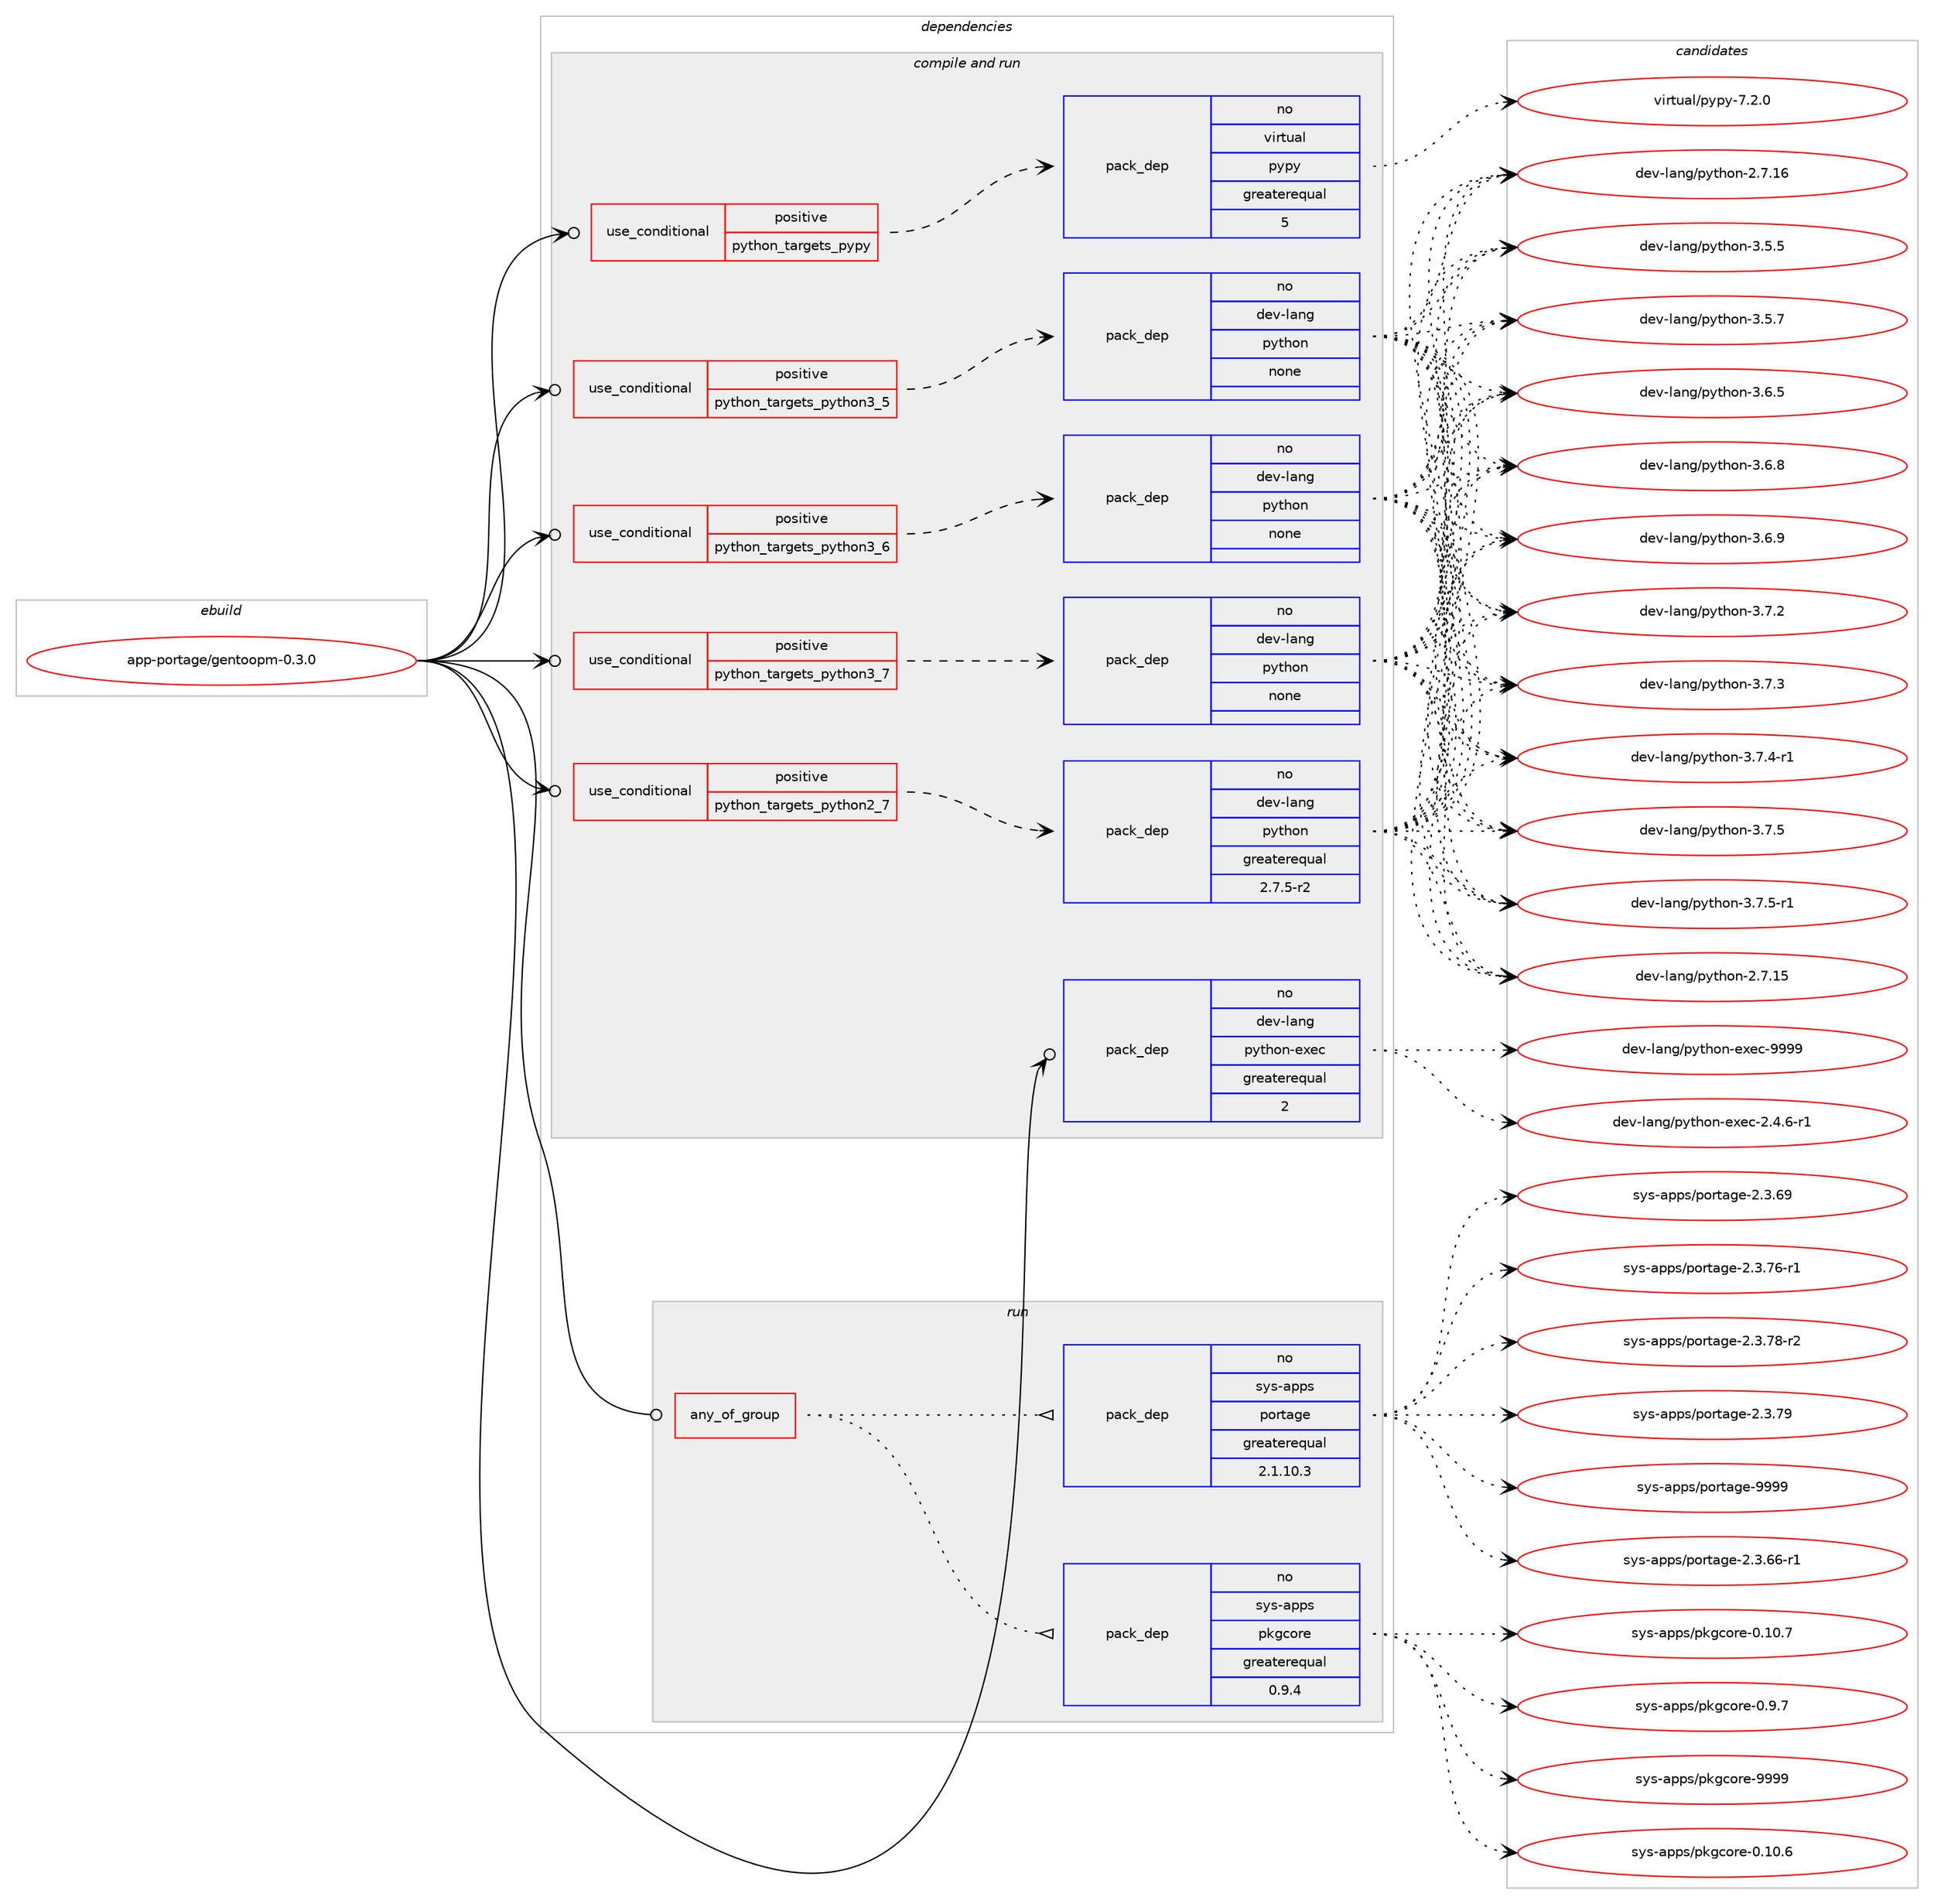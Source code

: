 digraph prolog {

# *************
# Graph options
# *************

newrank=true;
concentrate=true;
compound=true;
graph [rankdir=LR,fontname=Helvetica,fontsize=10,ranksep=1.5];#, ranksep=2.5, nodesep=0.2];
edge  [arrowhead=vee];
node  [fontname=Helvetica,fontsize=10];

# **********
# The ebuild
# **********

subgraph cluster_leftcol {
color=gray;
rank=same;
label=<<i>ebuild</i>>;
id [label="app-portage/gentoopm-0.3.0", color=red, width=4, href="../app-portage/gentoopm-0.3.0.svg"];
}

# ****************
# The dependencies
# ****************

subgraph cluster_midcol {
color=gray;
label=<<i>dependencies</i>>;
subgraph cluster_compile {
fillcolor="#eeeeee";
style=filled;
label=<<i>compile</i>>;
}
subgraph cluster_compileandrun {
fillcolor="#eeeeee";
style=filled;
label=<<i>compile and run</i>>;
subgraph cond120686 {
dependency505708 [label=<<TABLE BORDER="0" CELLBORDER="1" CELLSPACING="0" CELLPADDING="4"><TR><TD ROWSPAN="3" CELLPADDING="10">use_conditional</TD></TR><TR><TD>positive</TD></TR><TR><TD>python_targets_pypy</TD></TR></TABLE>>, shape=none, color=red];
subgraph pack375891 {
dependency505709 [label=<<TABLE BORDER="0" CELLBORDER="1" CELLSPACING="0" CELLPADDING="4" WIDTH="220"><TR><TD ROWSPAN="6" CELLPADDING="30">pack_dep</TD></TR><TR><TD WIDTH="110">no</TD></TR><TR><TD>virtual</TD></TR><TR><TD>pypy</TD></TR><TR><TD>greaterequal</TD></TR><TR><TD>5</TD></TR></TABLE>>, shape=none, color=blue];
}
dependency505708:e -> dependency505709:w [weight=20,style="dashed",arrowhead="vee"];
}
id:e -> dependency505708:w [weight=20,style="solid",arrowhead="odotvee"];
subgraph cond120687 {
dependency505710 [label=<<TABLE BORDER="0" CELLBORDER="1" CELLSPACING="0" CELLPADDING="4"><TR><TD ROWSPAN="3" CELLPADDING="10">use_conditional</TD></TR><TR><TD>positive</TD></TR><TR><TD>python_targets_python2_7</TD></TR></TABLE>>, shape=none, color=red];
subgraph pack375892 {
dependency505711 [label=<<TABLE BORDER="0" CELLBORDER="1" CELLSPACING="0" CELLPADDING="4" WIDTH="220"><TR><TD ROWSPAN="6" CELLPADDING="30">pack_dep</TD></TR><TR><TD WIDTH="110">no</TD></TR><TR><TD>dev-lang</TD></TR><TR><TD>python</TD></TR><TR><TD>greaterequal</TD></TR><TR><TD>2.7.5-r2</TD></TR></TABLE>>, shape=none, color=blue];
}
dependency505710:e -> dependency505711:w [weight=20,style="dashed",arrowhead="vee"];
}
id:e -> dependency505710:w [weight=20,style="solid",arrowhead="odotvee"];
subgraph cond120688 {
dependency505712 [label=<<TABLE BORDER="0" CELLBORDER="1" CELLSPACING="0" CELLPADDING="4"><TR><TD ROWSPAN="3" CELLPADDING="10">use_conditional</TD></TR><TR><TD>positive</TD></TR><TR><TD>python_targets_python3_5</TD></TR></TABLE>>, shape=none, color=red];
subgraph pack375893 {
dependency505713 [label=<<TABLE BORDER="0" CELLBORDER="1" CELLSPACING="0" CELLPADDING="4" WIDTH="220"><TR><TD ROWSPAN="6" CELLPADDING="30">pack_dep</TD></TR><TR><TD WIDTH="110">no</TD></TR><TR><TD>dev-lang</TD></TR><TR><TD>python</TD></TR><TR><TD>none</TD></TR><TR><TD></TD></TR></TABLE>>, shape=none, color=blue];
}
dependency505712:e -> dependency505713:w [weight=20,style="dashed",arrowhead="vee"];
}
id:e -> dependency505712:w [weight=20,style="solid",arrowhead="odotvee"];
subgraph cond120689 {
dependency505714 [label=<<TABLE BORDER="0" CELLBORDER="1" CELLSPACING="0" CELLPADDING="4"><TR><TD ROWSPAN="3" CELLPADDING="10">use_conditional</TD></TR><TR><TD>positive</TD></TR><TR><TD>python_targets_python3_6</TD></TR></TABLE>>, shape=none, color=red];
subgraph pack375894 {
dependency505715 [label=<<TABLE BORDER="0" CELLBORDER="1" CELLSPACING="0" CELLPADDING="4" WIDTH="220"><TR><TD ROWSPAN="6" CELLPADDING="30">pack_dep</TD></TR><TR><TD WIDTH="110">no</TD></TR><TR><TD>dev-lang</TD></TR><TR><TD>python</TD></TR><TR><TD>none</TD></TR><TR><TD></TD></TR></TABLE>>, shape=none, color=blue];
}
dependency505714:e -> dependency505715:w [weight=20,style="dashed",arrowhead="vee"];
}
id:e -> dependency505714:w [weight=20,style="solid",arrowhead="odotvee"];
subgraph cond120690 {
dependency505716 [label=<<TABLE BORDER="0" CELLBORDER="1" CELLSPACING="0" CELLPADDING="4"><TR><TD ROWSPAN="3" CELLPADDING="10">use_conditional</TD></TR><TR><TD>positive</TD></TR><TR><TD>python_targets_python3_7</TD></TR></TABLE>>, shape=none, color=red];
subgraph pack375895 {
dependency505717 [label=<<TABLE BORDER="0" CELLBORDER="1" CELLSPACING="0" CELLPADDING="4" WIDTH="220"><TR><TD ROWSPAN="6" CELLPADDING="30">pack_dep</TD></TR><TR><TD WIDTH="110">no</TD></TR><TR><TD>dev-lang</TD></TR><TR><TD>python</TD></TR><TR><TD>none</TD></TR><TR><TD></TD></TR></TABLE>>, shape=none, color=blue];
}
dependency505716:e -> dependency505717:w [weight=20,style="dashed",arrowhead="vee"];
}
id:e -> dependency505716:w [weight=20,style="solid",arrowhead="odotvee"];
subgraph pack375896 {
dependency505718 [label=<<TABLE BORDER="0" CELLBORDER="1" CELLSPACING="0" CELLPADDING="4" WIDTH="220"><TR><TD ROWSPAN="6" CELLPADDING="30">pack_dep</TD></TR><TR><TD WIDTH="110">no</TD></TR><TR><TD>dev-lang</TD></TR><TR><TD>python-exec</TD></TR><TR><TD>greaterequal</TD></TR><TR><TD>2</TD></TR></TABLE>>, shape=none, color=blue];
}
id:e -> dependency505718:w [weight=20,style="solid",arrowhead="odotvee"];
}
subgraph cluster_run {
fillcolor="#eeeeee";
style=filled;
label=<<i>run</i>>;
subgraph any8815 {
dependency505719 [label=<<TABLE BORDER="0" CELLBORDER="1" CELLSPACING="0" CELLPADDING="4"><TR><TD CELLPADDING="10">any_of_group</TD></TR></TABLE>>, shape=none, color=red];subgraph pack375897 {
dependency505720 [label=<<TABLE BORDER="0" CELLBORDER="1" CELLSPACING="0" CELLPADDING="4" WIDTH="220"><TR><TD ROWSPAN="6" CELLPADDING="30">pack_dep</TD></TR><TR><TD WIDTH="110">no</TD></TR><TR><TD>sys-apps</TD></TR><TR><TD>pkgcore</TD></TR><TR><TD>greaterequal</TD></TR><TR><TD>0.9.4</TD></TR></TABLE>>, shape=none, color=blue];
}
dependency505719:e -> dependency505720:w [weight=20,style="dotted",arrowhead="oinv"];
subgraph pack375898 {
dependency505721 [label=<<TABLE BORDER="0" CELLBORDER="1" CELLSPACING="0" CELLPADDING="4" WIDTH="220"><TR><TD ROWSPAN="6" CELLPADDING="30">pack_dep</TD></TR><TR><TD WIDTH="110">no</TD></TR><TR><TD>sys-apps</TD></TR><TR><TD>portage</TD></TR><TR><TD>greaterequal</TD></TR><TR><TD>2.1.10.3</TD></TR></TABLE>>, shape=none, color=blue];
}
dependency505719:e -> dependency505721:w [weight=20,style="dotted",arrowhead="oinv"];
}
id:e -> dependency505719:w [weight=20,style="solid",arrowhead="odot"];
}
}

# **************
# The candidates
# **************

subgraph cluster_choices {
rank=same;
color=gray;
label=<<i>candidates</i>>;

subgraph choice375891 {
color=black;
nodesep=1;
choice1181051141161179710847112121112121455546504648 [label="virtual/pypy-7.2.0", color=red, width=4,href="../virtual/pypy-7.2.0.svg"];
dependency505709:e -> choice1181051141161179710847112121112121455546504648:w [style=dotted,weight="100"];
}
subgraph choice375892 {
color=black;
nodesep=1;
choice10010111845108971101034711212111610411111045504655464953 [label="dev-lang/python-2.7.15", color=red, width=4,href="../dev-lang/python-2.7.15.svg"];
choice10010111845108971101034711212111610411111045504655464954 [label="dev-lang/python-2.7.16", color=red, width=4,href="../dev-lang/python-2.7.16.svg"];
choice100101118451089711010347112121116104111110455146534653 [label="dev-lang/python-3.5.5", color=red, width=4,href="../dev-lang/python-3.5.5.svg"];
choice100101118451089711010347112121116104111110455146534655 [label="dev-lang/python-3.5.7", color=red, width=4,href="../dev-lang/python-3.5.7.svg"];
choice100101118451089711010347112121116104111110455146544653 [label="dev-lang/python-3.6.5", color=red, width=4,href="../dev-lang/python-3.6.5.svg"];
choice100101118451089711010347112121116104111110455146544656 [label="dev-lang/python-3.6.8", color=red, width=4,href="../dev-lang/python-3.6.8.svg"];
choice100101118451089711010347112121116104111110455146544657 [label="dev-lang/python-3.6.9", color=red, width=4,href="../dev-lang/python-3.6.9.svg"];
choice100101118451089711010347112121116104111110455146554650 [label="dev-lang/python-3.7.2", color=red, width=4,href="../dev-lang/python-3.7.2.svg"];
choice100101118451089711010347112121116104111110455146554651 [label="dev-lang/python-3.7.3", color=red, width=4,href="../dev-lang/python-3.7.3.svg"];
choice1001011184510897110103471121211161041111104551465546524511449 [label="dev-lang/python-3.7.4-r1", color=red, width=4,href="../dev-lang/python-3.7.4-r1.svg"];
choice100101118451089711010347112121116104111110455146554653 [label="dev-lang/python-3.7.5", color=red, width=4,href="../dev-lang/python-3.7.5.svg"];
choice1001011184510897110103471121211161041111104551465546534511449 [label="dev-lang/python-3.7.5-r1", color=red, width=4,href="../dev-lang/python-3.7.5-r1.svg"];
dependency505711:e -> choice10010111845108971101034711212111610411111045504655464953:w [style=dotted,weight="100"];
dependency505711:e -> choice10010111845108971101034711212111610411111045504655464954:w [style=dotted,weight="100"];
dependency505711:e -> choice100101118451089711010347112121116104111110455146534653:w [style=dotted,weight="100"];
dependency505711:e -> choice100101118451089711010347112121116104111110455146534655:w [style=dotted,weight="100"];
dependency505711:e -> choice100101118451089711010347112121116104111110455146544653:w [style=dotted,weight="100"];
dependency505711:e -> choice100101118451089711010347112121116104111110455146544656:w [style=dotted,weight="100"];
dependency505711:e -> choice100101118451089711010347112121116104111110455146544657:w [style=dotted,weight="100"];
dependency505711:e -> choice100101118451089711010347112121116104111110455146554650:w [style=dotted,weight="100"];
dependency505711:e -> choice100101118451089711010347112121116104111110455146554651:w [style=dotted,weight="100"];
dependency505711:e -> choice1001011184510897110103471121211161041111104551465546524511449:w [style=dotted,weight="100"];
dependency505711:e -> choice100101118451089711010347112121116104111110455146554653:w [style=dotted,weight="100"];
dependency505711:e -> choice1001011184510897110103471121211161041111104551465546534511449:w [style=dotted,weight="100"];
}
subgraph choice375893 {
color=black;
nodesep=1;
choice10010111845108971101034711212111610411111045504655464953 [label="dev-lang/python-2.7.15", color=red, width=4,href="../dev-lang/python-2.7.15.svg"];
choice10010111845108971101034711212111610411111045504655464954 [label="dev-lang/python-2.7.16", color=red, width=4,href="../dev-lang/python-2.7.16.svg"];
choice100101118451089711010347112121116104111110455146534653 [label="dev-lang/python-3.5.5", color=red, width=4,href="../dev-lang/python-3.5.5.svg"];
choice100101118451089711010347112121116104111110455146534655 [label="dev-lang/python-3.5.7", color=red, width=4,href="../dev-lang/python-3.5.7.svg"];
choice100101118451089711010347112121116104111110455146544653 [label="dev-lang/python-3.6.5", color=red, width=4,href="../dev-lang/python-3.6.5.svg"];
choice100101118451089711010347112121116104111110455146544656 [label="dev-lang/python-3.6.8", color=red, width=4,href="../dev-lang/python-3.6.8.svg"];
choice100101118451089711010347112121116104111110455146544657 [label="dev-lang/python-3.6.9", color=red, width=4,href="../dev-lang/python-3.6.9.svg"];
choice100101118451089711010347112121116104111110455146554650 [label="dev-lang/python-3.7.2", color=red, width=4,href="../dev-lang/python-3.7.2.svg"];
choice100101118451089711010347112121116104111110455146554651 [label="dev-lang/python-3.7.3", color=red, width=4,href="../dev-lang/python-3.7.3.svg"];
choice1001011184510897110103471121211161041111104551465546524511449 [label="dev-lang/python-3.7.4-r1", color=red, width=4,href="../dev-lang/python-3.7.4-r1.svg"];
choice100101118451089711010347112121116104111110455146554653 [label="dev-lang/python-3.7.5", color=red, width=4,href="../dev-lang/python-3.7.5.svg"];
choice1001011184510897110103471121211161041111104551465546534511449 [label="dev-lang/python-3.7.5-r1", color=red, width=4,href="../dev-lang/python-3.7.5-r1.svg"];
dependency505713:e -> choice10010111845108971101034711212111610411111045504655464953:w [style=dotted,weight="100"];
dependency505713:e -> choice10010111845108971101034711212111610411111045504655464954:w [style=dotted,weight="100"];
dependency505713:e -> choice100101118451089711010347112121116104111110455146534653:w [style=dotted,weight="100"];
dependency505713:e -> choice100101118451089711010347112121116104111110455146534655:w [style=dotted,weight="100"];
dependency505713:e -> choice100101118451089711010347112121116104111110455146544653:w [style=dotted,weight="100"];
dependency505713:e -> choice100101118451089711010347112121116104111110455146544656:w [style=dotted,weight="100"];
dependency505713:e -> choice100101118451089711010347112121116104111110455146544657:w [style=dotted,weight="100"];
dependency505713:e -> choice100101118451089711010347112121116104111110455146554650:w [style=dotted,weight="100"];
dependency505713:e -> choice100101118451089711010347112121116104111110455146554651:w [style=dotted,weight="100"];
dependency505713:e -> choice1001011184510897110103471121211161041111104551465546524511449:w [style=dotted,weight="100"];
dependency505713:e -> choice100101118451089711010347112121116104111110455146554653:w [style=dotted,weight="100"];
dependency505713:e -> choice1001011184510897110103471121211161041111104551465546534511449:w [style=dotted,weight="100"];
}
subgraph choice375894 {
color=black;
nodesep=1;
choice10010111845108971101034711212111610411111045504655464953 [label="dev-lang/python-2.7.15", color=red, width=4,href="../dev-lang/python-2.7.15.svg"];
choice10010111845108971101034711212111610411111045504655464954 [label="dev-lang/python-2.7.16", color=red, width=4,href="../dev-lang/python-2.7.16.svg"];
choice100101118451089711010347112121116104111110455146534653 [label="dev-lang/python-3.5.5", color=red, width=4,href="../dev-lang/python-3.5.5.svg"];
choice100101118451089711010347112121116104111110455146534655 [label="dev-lang/python-3.5.7", color=red, width=4,href="../dev-lang/python-3.5.7.svg"];
choice100101118451089711010347112121116104111110455146544653 [label="dev-lang/python-3.6.5", color=red, width=4,href="../dev-lang/python-3.6.5.svg"];
choice100101118451089711010347112121116104111110455146544656 [label="dev-lang/python-3.6.8", color=red, width=4,href="../dev-lang/python-3.6.8.svg"];
choice100101118451089711010347112121116104111110455146544657 [label="dev-lang/python-3.6.9", color=red, width=4,href="../dev-lang/python-3.6.9.svg"];
choice100101118451089711010347112121116104111110455146554650 [label="dev-lang/python-3.7.2", color=red, width=4,href="../dev-lang/python-3.7.2.svg"];
choice100101118451089711010347112121116104111110455146554651 [label="dev-lang/python-3.7.3", color=red, width=4,href="../dev-lang/python-3.7.3.svg"];
choice1001011184510897110103471121211161041111104551465546524511449 [label="dev-lang/python-3.7.4-r1", color=red, width=4,href="../dev-lang/python-3.7.4-r1.svg"];
choice100101118451089711010347112121116104111110455146554653 [label="dev-lang/python-3.7.5", color=red, width=4,href="../dev-lang/python-3.7.5.svg"];
choice1001011184510897110103471121211161041111104551465546534511449 [label="dev-lang/python-3.7.5-r1", color=red, width=4,href="../dev-lang/python-3.7.5-r1.svg"];
dependency505715:e -> choice10010111845108971101034711212111610411111045504655464953:w [style=dotted,weight="100"];
dependency505715:e -> choice10010111845108971101034711212111610411111045504655464954:w [style=dotted,weight="100"];
dependency505715:e -> choice100101118451089711010347112121116104111110455146534653:w [style=dotted,weight="100"];
dependency505715:e -> choice100101118451089711010347112121116104111110455146534655:w [style=dotted,weight="100"];
dependency505715:e -> choice100101118451089711010347112121116104111110455146544653:w [style=dotted,weight="100"];
dependency505715:e -> choice100101118451089711010347112121116104111110455146544656:w [style=dotted,weight="100"];
dependency505715:e -> choice100101118451089711010347112121116104111110455146544657:w [style=dotted,weight="100"];
dependency505715:e -> choice100101118451089711010347112121116104111110455146554650:w [style=dotted,weight="100"];
dependency505715:e -> choice100101118451089711010347112121116104111110455146554651:w [style=dotted,weight="100"];
dependency505715:e -> choice1001011184510897110103471121211161041111104551465546524511449:w [style=dotted,weight="100"];
dependency505715:e -> choice100101118451089711010347112121116104111110455146554653:w [style=dotted,weight="100"];
dependency505715:e -> choice1001011184510897110103471121211161041111104551465546534511449:w [style=dotted,weight="100"];
}
subgraph choice375895 {
color=black;
nodesep=1;
choice10010111845108971101034711212111610411111045504655464953 [label="dev-lang/python-2.7.15", color=red, width=4,href="../dev-lang/python-2.7.15.svg"];
choice10010111845108971101034711212111610411111045504655464954 [label="dev-lang/python-2.7.16", color=red, width=4,href="../dev-lang/python-2.7.16.svg"];
choice100101118451089711010347112121116104111110455146534653 [label="dev-lang/python-3.5.5", color=red, width=4,href="../dev-lang/python-3.5.5.svg"];
choice100101118451089711010347112121116104111110455146534655 [label="dev-lang/python-3.5.7", color=red, width=4,href="../dev-lang/python-3.5.7.svg"];
choice100101118451089711010347112121116104111110455146544653 [label="dev-lang/python-3.6.5", color=red, width=4,href="../dev-lang/python-3.6.5.svg"];
choice100101118451089711010347112121116104111110455146544656 [label="dev-lang/python-3.6.8", color=red, width=4,href="../dev-lang/python-3.6.8.svg"];
choice100101118451089711010347112121116104111110455146544657 [label="dev-lang/python-3.6.9", color=red, width=4,href="../dev-lang/python-3.6.9.svg"];
choice100101118451089711010347112121116104111110455146554650 [label="dev-lang/python-3.7.2", color=red, width=4,href="../dev-lang/python-3.7.2.svg"];
choice100101118451089711010347112121116104111110455146554651 [label="dev-lang/python-3.7.3", color=red, width=4,href="../dev-lang/python-3.7.3.svg"];
choice1001011184510897110103471121211161041111104551465546524511449 [label="dev-lang/python-3.7.4-r1", color=red, width=4,href="../dev-lang/python-3.7.4-r1.svg"];
choice100101118451089711010347112121116104111110455146554653 [label="dev-lang/python-3.7.5", color=red, width=4,href="../dev-lang/python-3.7.5.svg"];
choice1001011184510897110103471121211161041111104551465546534511449 [label="dev-lang/python-3.7.5-r1", color=red, width=4,href="../dev-lang/python-3.7.5-r1.svg"];
dependency505717:e -> choice10010111845108971101034711212111610411111045504655464953:w [style=dotted,weight="100"];
dependency505717:e -> choice10010111845108971101034711212111610411111045504655464954:w [style=dotted,weight="100"];
dependency505717:e -> choice100101118451089711010347112121116104111110455146534653:w [style=dotted,weight="100"];
dependency505717:e -> choice100101118451089711010347112121116104111110455146534655:w [style=dotted,weight="100"];
dependency505717:e -> choice100101118451089711010347112121116104111110455146544653:w [style=dotted,weight="100"];
dependency505717:e -> choice100101118451089711010347112121116104111110455146544656:w [style=dotted,weight="100"];
dependency505717:e -> choice100101118451089711010347112121116104111110455146544657:w [style=dotted,weight="100"];
dependency505717:e -> choice100101118451089711010347112121116104111110455146554650:w [style=dotted,weight="100"];
dependency505717:e -> choice100101118451089711010347112121116104111110455146554651:w [style=dotted,weight="100"];
dependency505717:e -> choice1001011184510897110103471121211161041111104551465546524511449:w [style=dotted,weight="100"];
dependency505717:e -> choice100101118451089711010347112121116104111110455146554653:w [style=dotted,weight="100"];
dependency505717:e -> choice1001011184510897110103471121211161041111104551465546534511449:w [style=dotted,weight="100"];
}
subgraph choice375896 {
color=black;
nodesep=1;
choice10010111845108971101034711212111610411111045101120101994550465246544511449 [label="dev-lang/python-exec-2.4.6-r1", color=red, width=4,href="../dev-lang/python-exec-2.4.6-r1.svg"];
choice10010111845108971101034711212111610411111045101120101994557575757 [label="dev-lang/python-exec-9999", color=red, width=4,href="../dev-lang/python-exec-9999.svg"];
dependency505718:e -> choice10010111845108971101034711212111610411111045101120101994550465246544511449:w [style=dotted,weight="100"];
dependency505718:e -> choice10010111845108971101034711212111610411111045101120101994557575757:w [style=dotted,weight="100"];
}
subgraph choice375897 {
color=black;
nodesep=1;
choice1151211154597112112115471121071039911111410145484649484654 [label="sys-apps/pkgcore-0.10.6", color=red, width=4,href="../sys-apps/pkgcore-0.10.6.svg"];
choice1151211154597112112115471121071039911111410145484649484655 [label="sys-apps/pkgcore-0.10.7", color=red, width=4,href="../sys-apps/pkgcore-0.10.7.svg"];
choice11512111545971121121154711210710399111114101454846574655 [label="sys-apps/pkgcore-0.9.7", color=red, width=4,href="../sys-apps/pkgcore-0.9.7.svg"];
choice115121115459711211211547112107103991111141014557575757 [label="sys-apps/pkgcore-9999", color=red, width=4,href="../sys-apps/pkgcore-9999.svg"];
dependency505720:e -> choice1151211154597112112115471121071039911111410145484649484654:w [style=dotted,weight="100"];
dependency505720:e -> choice1151211154597112112115471121071039911111410145484649484655:w [style=dotted,weight="100"];
dependency505720:e -> choice11512111545971121121154711210710399111114101454846574655:w [style=dotted,weight="100"];
dependency505720:e -> choice115121115459711211211547112107103991111141014557575757:w [style=dotted,weight="100"];
}
subgraph choice375898 {
color=black;
nodesep=1;
choice11512111545971121121154711211111411697103101455046514654544511449 [label="sys-apps/portage-2.3.66-r1", color=red, width=4,href="../sys-apps/portage-2.3.66-r1.svg"];
choice1151211154597112112115471121111141169710310145504651465457 [label="sys-apps/portage-2.3.69", color=red, width=4,href="../sys-apps/portage-2.3.69.svg"];
choice11512111545971121121154711211111411697103101455046514655544511449 [label="sys-apps/portage-2.3.76-r1", color=red, width=4,href="../sys-apps/portage-2.3.76-r1.svg"];
choice11512111545971121121154711211111411697103101455046514655564511450 [label="sys-apps/portage-2.3.78-r2", color=red, width=4,href="../sys-apps/portage-2.3.78-r2.svg"];
choice1151211154597112112115471121111141169710310145504651465557 [label="sys-apps/portage-2.3.79", color=red, width=4,href="../sys-apps/portage-2.3.79.svg"];
choice115121115459711211211547112111114116971031014557575757 [label="sys-apps/portage-9999", color=red, width=4,href="../sys-apps/portage-9999.svg"];
dependency505721:e -> choice11512111545971121121154711211111411697103101455046514654544511449:w [style=dotted,weight="100"];
dependency505721:e -> choice1151211154597112112115471121111141169710310145504651465457:w [style=dotted,weight="100"];
dependency505721:e -> choice11512111545971121121154711211111411697103101455046514655544511449:w [style=dotted,weight="100"];
dependency505721:e -> choice11512111545971121121154711211111411697103101455046514655564511450:w [style=dotted,weight="100"];
dependency505721:e -> choice1151211154597112112115471121111141169710310145504651465557:w [style=dotted,weight="100"];
dependency505721:e -> choice115121115459711211211547112111114116971031014557575757:w [style=dotted,weight="100"];
}
}

}
